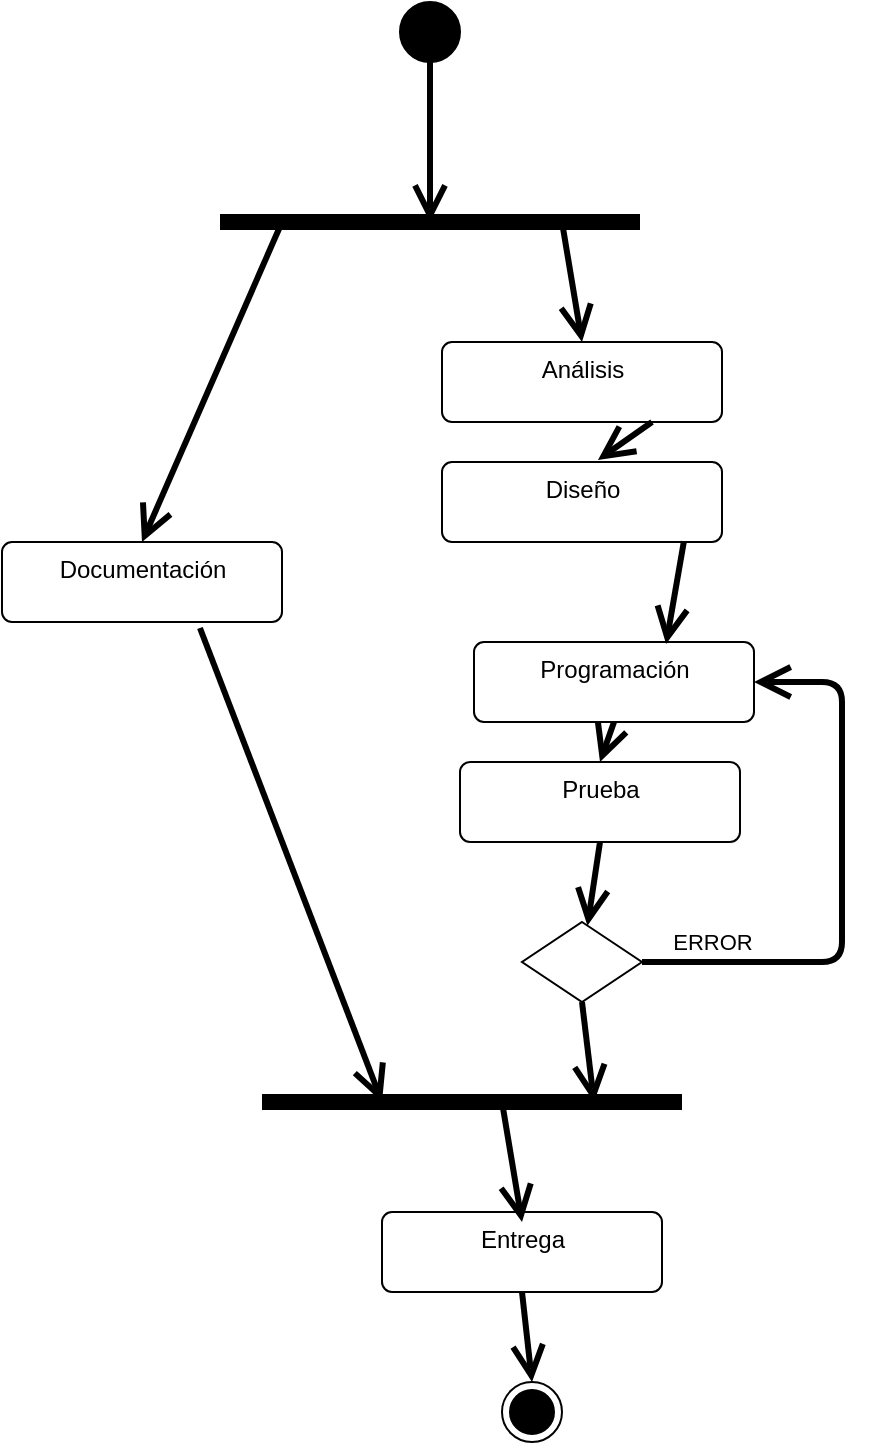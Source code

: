 <mxfile version="14.1.8" type="device"><diagram id="cFiT7oQZU6EbJYQymHAx" name="Página-1"><mxGraphModel dx="931" dy="581" grid="1" gridSize="10" guides="1" tooltips="1" connect="1" arrows="1" fold="1" page="1" pageScale="1" pageWidth="827" pageHeight="1169" math="0" shadow="0"><root><mxCell id="0"/><mxCell id="1" parent="0"/><mxCell id="Fe65cm8ZmjZDTs5ilma9-1" value="" style="shape=ellipse;html=1;fillColor=#000000;fontSize=18;fontColor=#ffffff;" vertex="1" parent="1"><mxGeometry x="399" y="10" width="30" height="30" as="geometry"/></mxCell><mxCell id="Fe65cm8ZmjZDTs5ilma9-2" value="Análisis" style="html=1;align=center;verticalAlign=top;rounded=1;absoluteArcSize=1;arcSize=10;dashed=0;" vertex="1" parent="1"><mxGeometry x="420" y="180" width="140" height="40" as="geometry"/></mxCell><mxCell id="Fe65cm8ZmjZDTs5ilma9-3" value="Diseño" style="html=1;align=center;verticalAlign=top;rounded=1;absoluteArcSize=1;arcSize=10;dashed=0;" vertex="1" parent="1"><mxGeometry x="420" y="240" width="140" height="40" as="geometry"/></mxCell><mxCell id="Fe65cm8ZmjZDTs5ilma9-4" value="Programación" style="html=1;align=center;verticalAlign=top;rounded=1;absoluteArcSize=1;arcSize=10;dashed=0;" vertex="1" parent="1"><mxGeometry x="436" y="330" width="140" height="40" as="geometry"/></mxCell><mxCell id="Fe65cm8ZmjZDTs5ilma9-5" value="Prueba" style="html=1;align=center;verticalAlign=top;rounded=1;absoluteArcSize=1;arcSize=10;dashed=0;" vertex="1" parent="1"><mxGeometry x="429" y="390" width="140" height="40" as="geometry"/></mxCell><mxCell id="Fe65cm8ZmjZDTs5ilma9-6" value="Documentación" style="html=1;align=center;verticalAlign=top;rounded=1;absoluteArcSize=1;arcSize=10;dashed=0;" vertex="1" parent="1"><mxGeometry x="200" y="280" width="140" height="40" as="geometry"/></mxCell><mxCell id="Fe65cm8ZmjZDTs5ilma9-7" value="Entrega" style="html=1;align=center;verticalAlign=top;rounded=1;absoluteArcSize=1;arcSize=10;dashed=0;" vertex="1" parent="1"><mxGeometry x="390" y="615" width="140" height="40" as="geometry"/></mxCell><mxCell id="Fe65cm8ZmjZDTs5ilma9-8" value="" style="edgeStyle=none;html=1;endArrow=open;endSize=12;strokeWidth=3;verticalAlign=bottom;exitX=0.5;exitY=1;exitDx=0;exitDy=0;" edge="1" parent="1" source="Fe65cm8ZmjZDTs5ilma9-1"><mxGeometry width="160" relative="1" as="geometry"><mxPoint x="310" y="260" as="sourcePoint"/><mxPoint x="414" y="120" as="targetPoint"/></mxGeometry></mxCell><mxCell id="Fe65cm8ZmjZDTs5ilma9-11" value="" style="edgeStyle=none;html=1;endArrow=open;endSize=12;strokeWidth=3;verticalAlign=bottom;exitX=0.75;exitY=1;exitDx=0;exitDy=0;entryX=0.557;entryY=-0.025;entryDx=0;entryDy=0;entryPerimeter=0;" edge="1" parent="1" source="Fe65cm8ZmjZDTs5ilma9-2" target="Fe65cm8ZmjZDTs5ilma9-3"><mxGeometry width="160" relative="1" as="geometry"><mxPoint x="520" y="160" as="sourcePoint"/><mxPoint x="527" y="208" as="targetPoint"/></mxGeometry></mxCell><mxCell id="Fe65cm8ZmjZDTs5ilma9-12" value="" style="edgeStyle=none;html=1;endArrow=open;endSize=12;strokeWidth=3;verticalAlign=bottom;exitX=0.864;exitY=0.992;exitDx=0;exitDy=0;entryX=0.686;entryY=0.025;entryDx=0;entryDy=0;entryPerimeter=0;exitPerimeter=0;" edge="1" parent="1" source="Fe65cm8ZmjZDTs5ilma9-3" target="Fe65cm8ZmjZDTs5ilma9-4"><mxGeometry width="160" relative="1" as="geometry"><mxPoint x="530" y="150" as="sourcePoint"/><mxPoint x="537" y="198" as="targetPoint"/></mxGeometry></mxCell><mxCell id="Fe65cm8ZmjZDTs5ilma9-13" value="" style="edgeStyle=none;html=1;endArrow=open;endSize=12;strokeWidth=3;verticalAlign=bottom;exitX=0.5;exitY=1;exitDx=0;exitDy=0;entryX=0.5;entryY=0;entryDx=0;entryDy=0;" edge="1" parent="1" source="Fe65cm8ZmjZDTs5ilma9-4" target="Fe65cm8ZmjZDTs5ilma9-5"><mxGeometry width="160" relative="1" as="geometry"><mxPoint x="540" y="160" as="sourcePoint"/><mxPoint x="547" y="208" as="targetPoint"/></mxGeometry></mxCell><mxCell id="Fe65cm8ZmjZDTs5ilma9-14" value="" style="edgeStyle=none;html=1;endArrow=open;endSize=12;strokeWidth=3;verticalAlign=bottom;entryX=0.5;entryY=0;entryDx=0;entryDy=0;" edge="1" parent="1" target="Fe65cm8ZmjZDTs5ilma9-6"><mxGeometry width="160" relative="1" as="geometry"><mxPoint x="340" y="120" as="sourcePoint"/><mxPoint x="557" y="238" as="targetPoint"/></mxGeometry></mxCell><mxCell id="Fe65cm8ZmjZDTs5ilma9-15" value="" style="edgeStyle=none;html=1;endArrow=open;endSize=12;strokeWidth=3;verticalAlign=bottom;exitX=0.707;exitY=1.075;exitDx=0;exitDy=0;exitPerimeter=0;" edge="1" parent="1" source="Fe65cm8ZmjZDTs5ilma9-6"><mxGeometry width="160" relative="1" as="geometry"><mxPoint x="636" y="340" as="sourcePoint"/><mxPoint x="390" y="560" as="targetPoint"/></mxGeometry></mxCell><mxCell id="Fe65cm8ZmjZDTs5ilma9-16" value="" style="ellipse;html=1;shape=endState;fillColor=#000000;strokeColor=#000000;" vertex="1" parent="1"><mxGeometry x="450" y="700" width="30" height="30" as="geometry"/></mxCell><mxCell id="Fe65cm8ZmjZDTs5ilma9-17" value="" style="edgeStyle=none;html=1;endArrow=open;endSize=12;strokeWidth=3;verticalAlign=bottom;entryX=0.5;entryY=0;entryDx=0;entryDy=0;exitX=0.5;exitY=1;exitDx=0;exitDy=0;" edge="1" parent="1" source="Fe65cm8ZmjZDTs5ilma9-7" target="Fe65cm8ZmjZDTs5ilma9-16"><mxGeometry width="160" relative="1" as="geometry"><mxPoint x="430" y="750" as="sourcePoint"/><mxPoint x="459.96" y="678" as="targetPoint"/></mxGeometry></mxCell><mxCell id="Fe65cm8ZmjZDTs5ilma9-18" value="" style="endArrow=none;html=1;strokeWidth=8;" edge="1" parent="1"><mxGeometry width="50" height="50" relative="1" as="geometry"><mxPoint x="330" y="560" as="sourcePoint"/><mxPoint x="540" y="560" as="targetPoint"/></mxGeometry></mxCell><mxCell id="Fe65cm8ZmjZDTs5ilma9-19" value="" style="endArrow=none;html=1;strokeWidth=8;edgeStyle=elbowEdgeStyle;" edge="1" parent="1"><mxGeometry width="50" height="50" relative="1" as="geometry"><mxPoint x="309" y="120" as="sourcePoint"/><mxPoint x="519" y="120" as="targetPoint"/></mxGeometry></mxCell><mxCell id="Fe65cm8ZmjZDTs5ilma9-20" value="" style="edgeStyle=none;html=1;endArrow=open;endSize=12;strokeWidth=3;verticalAlign=bottom;entryX=0.5;entryY=0;entryDx=0;entryDy=0;" edge="1" parent="1" target="Fe65cm8ZmjZDTs5ilma9-2"><mxGeometry width="160" relative="1" as="geometry"><mxPoint x="480" y="120" as="sourcePoint"/><mxPoint x="424" y="130" as="targetPoint"/></mxGeometry></mxCell><mxCell id="Fe65cm8ZmjZDTs5ilma9-21" value="" style="edgeStyle=none;html=1;endArrow=open;endSize=12;strokeWidth=3;verticalAlign=bottom;exitX=0.5;exitY=1;exitDx=0;exitDy=0;" edge="1" parent="1" source="Fe65cm8ZmjZDTs5ilma9-23"><mxGeometry width="160" relative="1" as="geometry"><mxPoint x="537" y="452" as="sourcePoint"/><mxPoint x="496" y="560" as="targetPoint"/></mxGeometry></mxCell><mxCell id="Fe65cm8ZmjZDTs5ilma9-22" value="" style="edgeStyle=none;html=1;endArrow=open;endSize=12;strokeWidth=3;verticalAlign=bottom;" edge="1" parent="1"><mxGeometry width="160" relative="1" as="geometry"><mxPoint x="450" y="560" as="sourcePoint"/><mxPoint x="460" y="620" as="targetPoint"/></mxGeometry></mxCell><mxCell id="Fe65cm8ZmjZDTs5ilma9-23" value="" style="rhombus;whiteSpace=wrap;html=1;" vertex="1" parent="1"><mxGeometry x="460" y="470" width="60" height="40" as="geometry"/></mxCell><mxCell id="Fe65cm8ZmjZDTs5ilma9-24" value="" style="edgeStyle=none;html=1;endArrow=open;endSize=12;strokeWidth=3;verticalAlign=bottom;exitX=0.5;exitY=1;exitDx=0;exitDy=0;" edge="1" parent="1" source="Fe65cm8ZmjZDTs5ilma9-5" target="Fe65cm8ZmjZDTs5ilma9-23"><mxGeometry width="160" relative="1" as="geometry"><mxPoint x="600" y="380" as="sourcePoint"/><mxPoint x="506" y="470" as="targetPoint"/></mxGeometry></mxCell><mxCell id="Fe65cm8ZmjZDTs5ilma9-25" value="" style="edgeStyle=orthogonalEdgeStyle;html=1;endArrow=open;endSize=12;strokeWidth=3;verticalAlign=bottom;exitX=1;exitY=0.5;exitDx=0;exitDy=0;entryX=1;entryY=0.5;entryDx=0;entryDy=0;" edge="1" parent="1" source="Fe65cm8ZmjZDTs5ilma9-23" target="Fe65cm8ZmjZDTs5ilma9-4"><mxGeometry width="160" relative="1" as="geometry"><mxPoint x="509" y="440" as="sourcePoint"/><mxPoint x="502.727" y="481.818" as="targetPoint"/><Array as="points"><mxPoint x="620" y="490"/><mxPoint x="620" y="350"/></Array></mxGeometry></mxCell><mxCell id="Fe65cm8ZmjZDTs5ilma9-26" value="ERROR" style="edgeLabel;html=1;align=center;verticalAlign=middle;resizable=0;points=[];" vertex="1" connectable="0" parent="Fe65cm8ZmjZDTs5ilma9-25"><mxGeometry x="-0.758" y="-1" relative="1" as="geometry"><mxPoint y="-11" as="offset"/></mxGeometry></mxCell></root></mxGraphModel></diagram></mxfile>